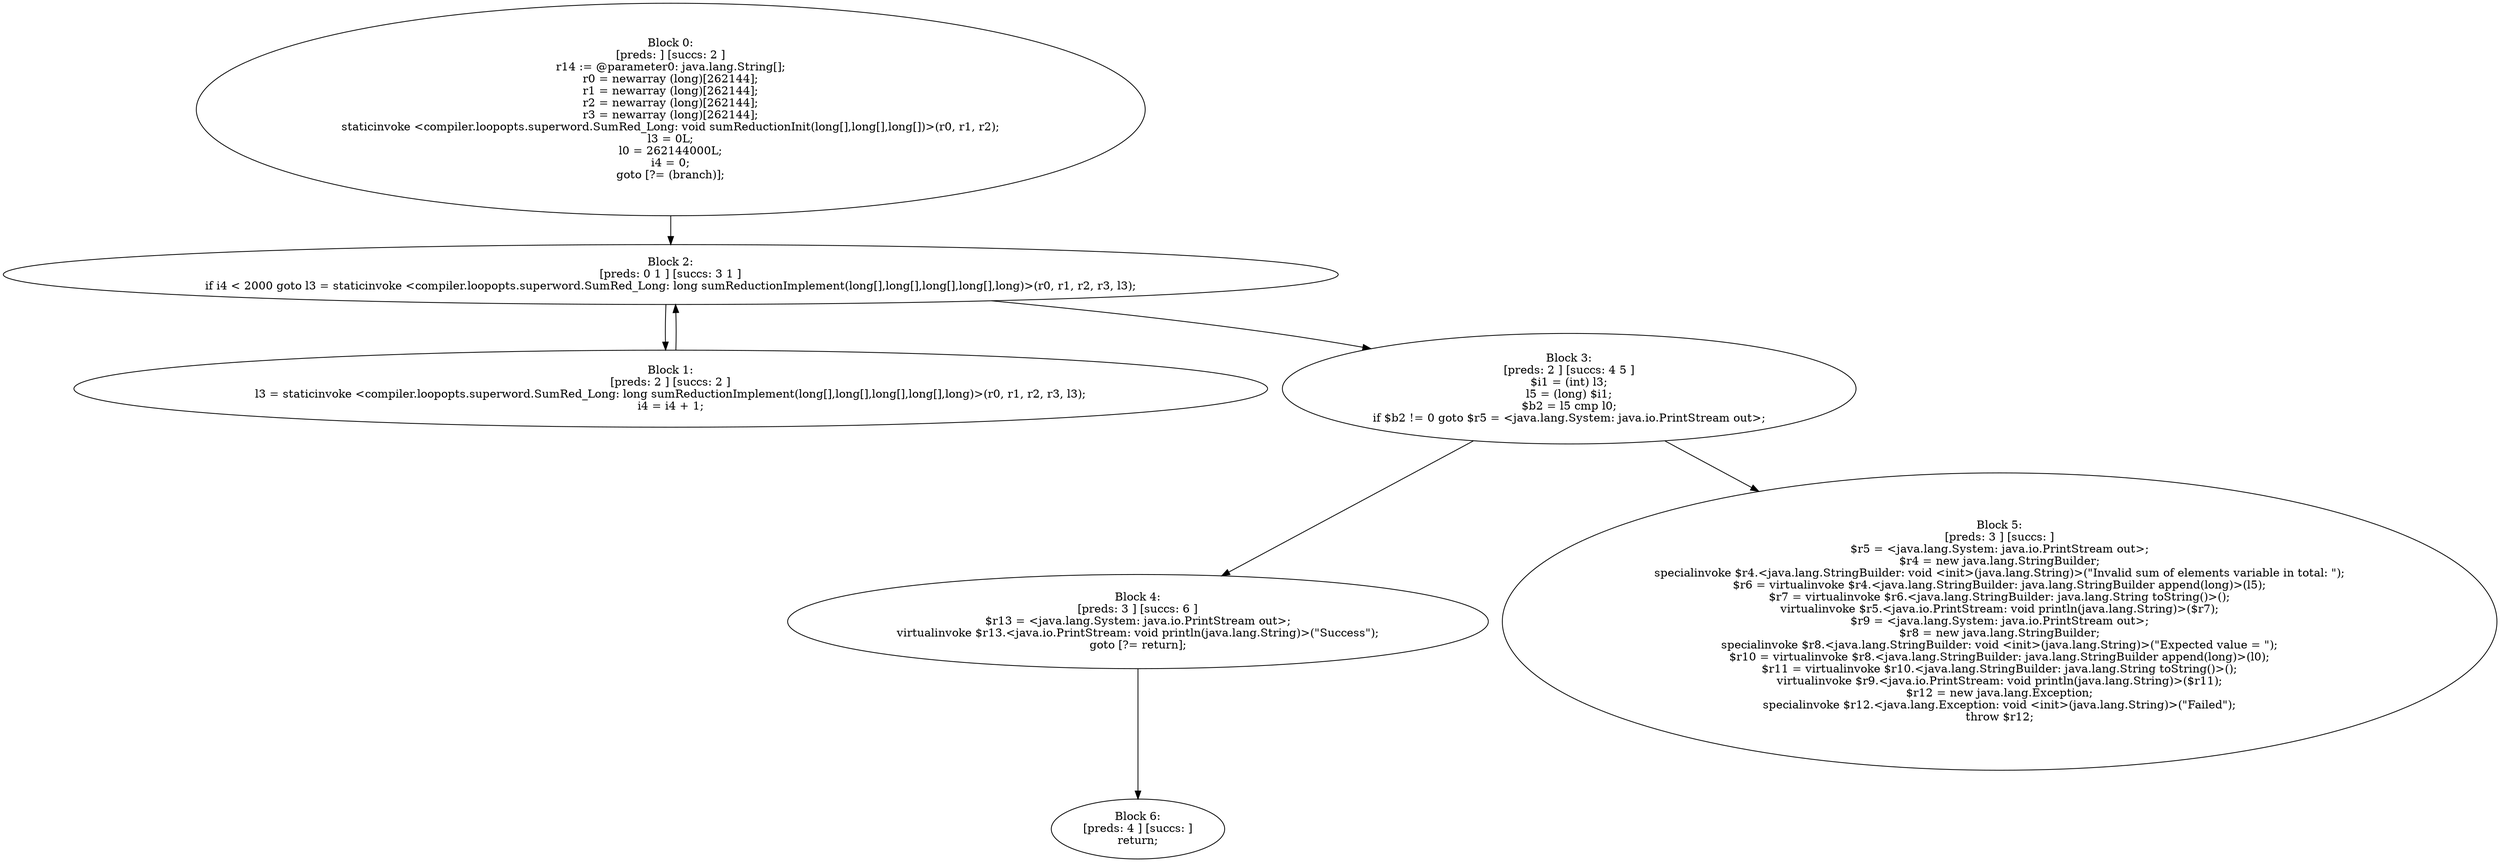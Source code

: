 digraph "unitGraph" {
    "Block 0:
[preds: ] [succs: 2 ]
r14 := @parameter0: java.lang.String[];
r0 = newarray (long)[262144];
r1 = newarray (long)[262144];
r2 = newarray (long)[262144];
r3 = newarray (long)[262144];
staticinvoke <compiler.loopopts.superword.SumRed_Long: void sumReductionInit(long[],long[],long[])>(r0, r1, r2);
l3 = 0L;
l0 = 262144000L;
i4 = 0;
goto [?= (branch)];
"
    "Block 1:
[preds: 2 ] [succs: 2 ]
l3 = staticinvoke <compiler.loopopts.superword.SumRed_Long: long sumReductionImplement(long[],long[],long[],long[],long)>(r0, r1, r2, r3, l3);
i4 = i4 + 1;
"
    "Block 2:
[preds: 0 1 ] [succs: 3 1 ]
if i4 < 2000 goto l3 = staticinvoke <compiler.loopopts.superword.SumRed_Long: long sumReductionImplement(long[],long[],long[],long[],long)>(r0, r1, r2, r3, l3);
"
    "Block 3:
[preds: 2 ] [succs: 4 5 ]
$i1 = (int) l3;
l5 = (long) $i1;
$b2 = l5 cmp l0;
if $b2 != 0 goto $r5 = <java.lang.System: java.io.PrintStream out>;
"
    "Block 4:
[preds: 3 ] [succs: 6 ]
$r13 = <java.lang.System: java.io.PrintStream out>;
virtualinvoke $r13.<java.io.PrintStream: void println(java.lang.String)>(\"Success\");
goto [?= return];
"
    "Block 5:
[preds: 3 ] [succs: ]
$r5 = <java.lang.System: java.io.PrintStream out>;
$r4 = new java.lang.StringBuilder;
specialinvoke $r4.<java.lang.StringBuilder: void <init>(java.lang.String)>(\"Invalid sum of elements variable in total: \");
$r6 = virtualinvoke $r4.<java.lang.StringBuilder: java.lang.StringBuilder append(long)>(l5);
$r7 = virtualinvoke $r6.<java.lang.StringBuilder: java.lang.String toString()>();
virtualinvoke $r5.<java.io.PrintStream: void println(java.lang.String)>($r7);
$r9 = <java.lang.System: java.io.PrintStream out>;
$r8 = new java.lang.StringBuilder;
specialinvoke $r8.<java.lang.StringBuilder: void <init>(java.lang.String)>(\"Expected value = \");
$r10 = virtualinvoke $r8.<java.lang.StringBuilder: java.lang.StringBuilder append(long)>(l0);
$r11 = virtualinvoke $r10.<java.lang.StringBuilder: java.lang.String toString()>();
virtualinvoke $r9.<java.io.PrintStream: void println(java.lang.String)>($r11);
$r12 = new java.lang.Exception;
specialinvoke $r12.<java.lang.Exception: void <init>(java.lang.String)>(\"Failed\");
throw $r12;
"
    "Block 6:
[preds: 4 ] [succs: ]
return;
"
    "Block 0:
[preds: ] [succs: 2 ]
r14 := @parameter0: java.lang.String[];
r0 = newarray (long)[262144];
r1 = newarray (long)[262144];
r2 = newarray (long)[262144];
r3 = newarray (long)[262144];
staticinvoke <compiler.loopopts.superword.SumRed_Long: void sumReductionInit(long[],long[],long[])>(r0, r1, r2);
l3 = 0L;
l0 = 262144000L;
i4 = 0;
goto [?= (branch)];
"->"Block 2:
[preds: 0 1 ] [succs: 3 1 ]
if i4 < 2000 goto l3 = staticinvoke <compiler.loopopts.superword.SumRed_Long: long sumReductionImplement(long[],long[],long[],long[],long)>(r0, r1, r2, r3, l3);
";
    "Block 1:
[preds: 2 ] [succs: 2 ]
l3 = staticinvoke <compiler.loopopts.superword.SumRed_Long: long sumReductionImplement(long[],long[],long[],long[],long)>(r0, r1, r2, r3, l3);
i4 = i4 + 1;
"->"Block 2:
[preds: 0 1 ] [succs: 3 1 ]
if i4 < 2000 goto l3 = staticinvoke <compiler.loopopts.superword.SumRed_Long: long sumReductionImplement(long[],long[],long[],long[],long)>(r0, r1, r2, r3, l3);
";
    "Block 2:
[preds: 0 1 ] [succs: 3 1 ]
if i4 < 2000 goto l3 = staticinvoke <compiler.loopopts.superword.SumRed_Long: long sumReductionImplement(long[],long[],long[],long[],long)>(r0, r1, r2, r3, l3);
"->"Block 3:
[preds: 2 ] [succs: 4 5 ]
$i1 = (int) l3;
l5 = (long) $i1;
$b2 = l5 cmp l0;
if $b2 != 0 goto $r5 = <java.lang.System: java.io.PrintStream out>;
";
    "Block 2:
[preds: 0 1 ] [succs: 3 1 ]
if i4 < 2000 goto l3 = staticinvoke <compiler.loopopts.superword.SumRed_Long: long sumReductionImplement(long[],long[],long[],long[],long)>(r0, r1, r2, r3, l3);
"->"Block 1:
[preds: 2 ] [succs: 2 ]
l3 = staticinvoke <compiler.loopopts.superword.SumRed_Long: long sumReductionImplement(long[],long[],long[],long[],long)>(r0, r1, r2, r3, l3);
i4 = i4 + 1;
";
    "Block 3:
[preds: 2 ] [succs: 4 5 ]
$i1 = (int) l3;
l5 = (long) $i1;
$b2 = l5 cmp l0;
if $b2 != 0 goto $r5 = <java.lang.System: java.io.PrintStream out>;
"->"Block 4:
[preds: 3 ] [succs: 6 ]
$r13 = <java.lang.System: java.io.PrintStream out>;
virtualinvoke $r13.<java.io.PrintStream: void println(java.lang.String)>(\"Success\");
goto [?= return];
";
    "Block 3:
[preds: 2 ] [succs: 4 5 ]
$i1 = (int) l3;
l5 = (long) $i1;
$b2 = l5 cmp l0;
if $b2 != 0 goto $r5 = <java.lang.System: java.io.PrintStream out>;
"->"Block 5:
[preds: 3 ] [succs: ]
$r5 = <java.lang.System: java.io.PrintStream out>;
$r4 = new java.lang.StringBuilder;
specialinvoke $r4.<java.lang.StringBuilder: void <init>(java.lang.String)>(\"Invalid sum of elements variable in total: \");
$r6 = virtualinvoke $r4.<java.lang.StringBuilder: java.lang.StringBuilder append(long)>(l5);
$r7 = virtualinvoke $r6.<java.lang.StringBuilder: java.lang.String toString()>();
virtualinvoke $r5.<java.io.PrintStream: void println(java.lang.String)>($r7);
$r9 = <java.lang.System: java.io.PrintStream out>;
$r8 = new java.lang.StringBuilder;
specialinvoke $r8.<java.lang.StringBuilder: void <init>(java.lang.String)>(\"Expected value = \");
$r10 = virtualinvoke $r8.<java.lang.StringBuilder: java.lang.StringBuilder append(long)>(l0);
$r11 = virtualinvoke $r10.<java.lang.StringBuilder: java.lang.String toString()>();
virtualinvoke $r9.<java.io.PrintStream: void println(java.lang.String)>($r11);
$r12 = new java.lang.Exception;
specialinvoke $r12.<java.lang.Exception: void <init>(java.lang.String)>(\"Failed\");
throw $r12;
";
    "Block 4:
[preds: 3 ] [succs: 6 ]
$r13 = <java.lang.System: java.io.PrintStream out>;
virtualinvoke $r13.<java.io.PrintStream: void println(java.lang.String)>(\"Success\");
goto [?= return];
"->"Block 6:
[preds: 4 ] [succs: ]
return;
";
}

